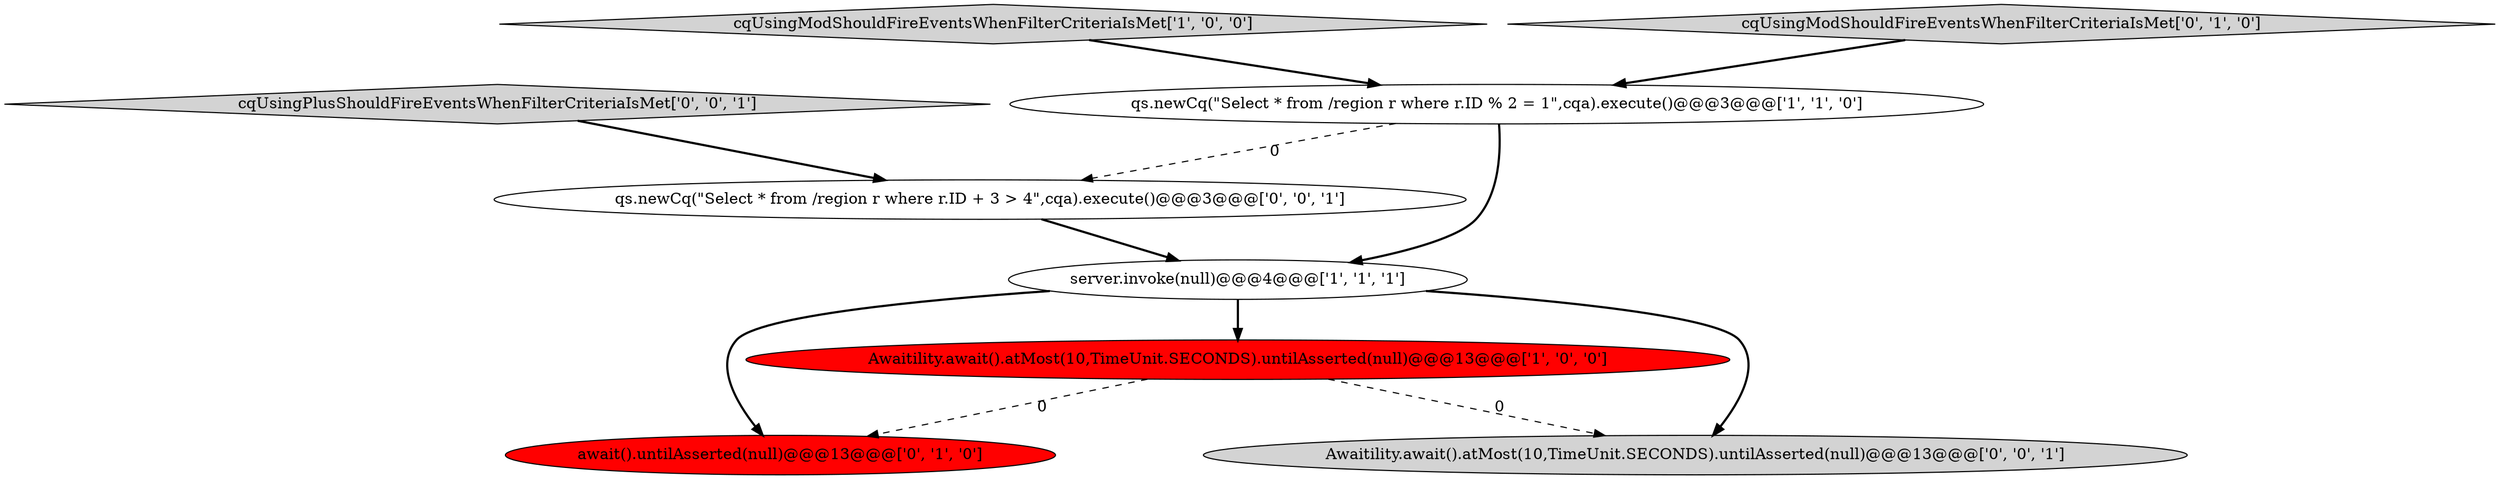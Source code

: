 digraph {
4 [style = filled, label = "await().untilAsserted(null)@@@13@@@['0', '1', '0']", fillcolor = red, shape = ellipse image = "AAA1AAABBB2BBB"];
1 [style = filled, label = "qs.newCq(\"Select * from /region r where r.ID % 2 = 1\",cqa).execute()@@@3@@@['1', '1', '0']", fillcolor = white, shape = ellipse image = "AAA0AAABBB1BBB"];
8 [style = filled, label = "qs.newCq(\"Select * from /region r where r.ID + 3 > 4\",cqa).execute()@@@3@@@['0', '0', '1']", fillcolor = white, shape = ellipse image = "AAA0AAABBB3BBB"];
3 [style = filled, label = "cqUsingModShouldFireEventsWhenFilterCriteriaIsMet['1', '0', '0']", fillcolor = lightgray, shape = diamond image = "AAA0AAABBB1BBB"];
7 [style = filled, label = "Awaitility.await().atMost(10,TimeUnit.SECONDS).untilAsserted(null)@@@13@@@['0', '0', '1']", fillcolor = lightgray, shape = ellipse image = "AAA0AAABBB3BBB"];
5 [style = filled, label = "cqUsingModShouldFireEventsWhenFilterCriteriaIsMet['0', '1', '0']", fillcolor = lightgray, shape = diamond image = "AAA0AAABBB2BBB"];
6 [style = filled, label = "cqUsingPlusShouldFireEventsWhenFilterCriteriaIsMet['0', '0', '1']", fillcolor = lightgray, shape = diamond image = "AAA0AAABBB3BBB"];
2 [style = filled, label = "server.invoke(null)@@@4@@@['1', '1', '1']", fillcolor = white, shape = ellipse image = "AAA0AAABBB1BBB"];
0 [style = filled, label = "Awaitility.await().atMost(10,TimeUnit.SECONDS).untilAsserted(null)@@@13@@@['1', '0', '0']", fillcolor = red, shape = ellipse image = "AAA1AAABBB1BBB"];
5->1 [style = bold, label=""];
1->8 [style = dashed, label="0"];
1->2 [style = bold, label=""];
2->0 [style = bold, label=""];
0->4 [style = dashed, label="0"];
2->7 [style = bold, label=""];
3->1 [style = bold, label=""];
8->2 [style = bold, label=""];
0->7 [style = dashed, label="0"];
2->4 [style = bold, label=""];
6->8 [style = bold, label=""];
}
